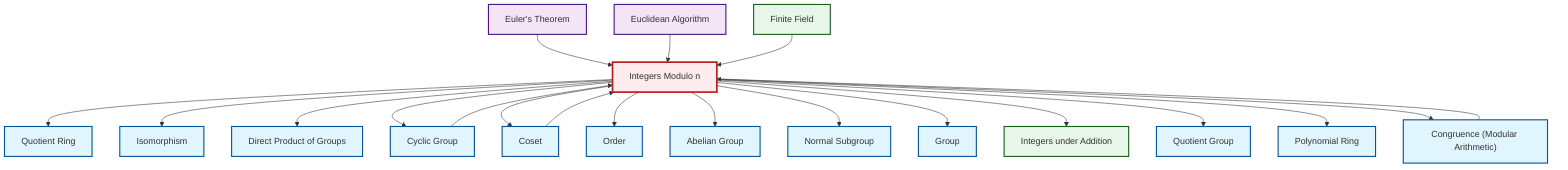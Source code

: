 graph TD
    classDef definition fill:#e1f5fe,stroke:#01579b,stroke-width:2px
    classDef theorem fill:#f3e5f5,stroke:#4a148c,stroke-width:2px
    classDef axiom fill:#fff3e0,stroke:#e65100,stroke-width:2px
    classDef example fill:#e8f5e9,stroke:#1b5e20,stroke-width:2px
    classDef current fill:#ffebee,stroke:#b71c1c,stroke-width:3px
    ex-quotient-integers-mod-n["Integers Modulo n"]:::example
    def-polynomial-ring["Polynomial Ring"]:::definition
    def-congruence["Congruence (Modular Arithmetic)"]:::definition
    def-quotient-ring["Quotient Ring"]:::definition
    def-direct-product["Direct Product of Groups"]:::definition
    def-group["Group"]:::definition
    def-order["Order"]:::definition
    def-abelian-group["Abelian Group"]:::definition
    def-cyclic-group["Cyclic Group"]:::definition
    def-coset["Coset"]:::definition
    ex-finite-field["Finite Field"]:::example
    ex-integers-addition["Integers under Addition"]:::example
    thm-euclidean-algorithm["Euclidean Algorithm"]:::theorem
    def-isomorphism["Isomorphism"]:::definition
    thm-euler["Euler's Theorem"]:::theorem
    def-normal-subgroup["Normal Subgroup"]:::definition
    def-quotient-group["Quotient Group"]:::definition
    def-coset --> ex-quotient-integers-mod-n
    ex-quotient-integers-mod-n --> def-quotient-ring
    ex-quotient-integers-mod-n --> def-isomorphism
    ex-quotient-integers-mod-n --> def-direct-product
    def-congruence --> ex-quotient-integers-mod-n
    ex-quotient-integers-mod-n --> def-cyclic-group
    def-cyclic-group --> ex-quotient-integers-mod-n
    ex-quotient-integers-mod-n --> def-coset
    ex-quotient-integers-mod-n --> def-order
    ex-quotient-integers-mod-n --> def-abelian-group
    ex-quotient-integers-mod-n --> def-normal-subgroup
    ex-quotient-integers-mod-n --> def-group
    thm-euler --> ex-quotient-integers-mod-n
    ex-quotient-integers-mod-n --> ex-integers-addition
    ex-quotient-integers-mod-n --> def-quotient-group
    ex-quotient-integers-mod-n --> def-polynomial-ring
    thm-euclidean-algorithm --> ex-quotient-integers-mod-n
    ex-quotient-integers-mod-n --> def-congruence
    ex-finite-field --> ex-quotient-integers-mod-n
    class ex-quotient-integers-mod-n current